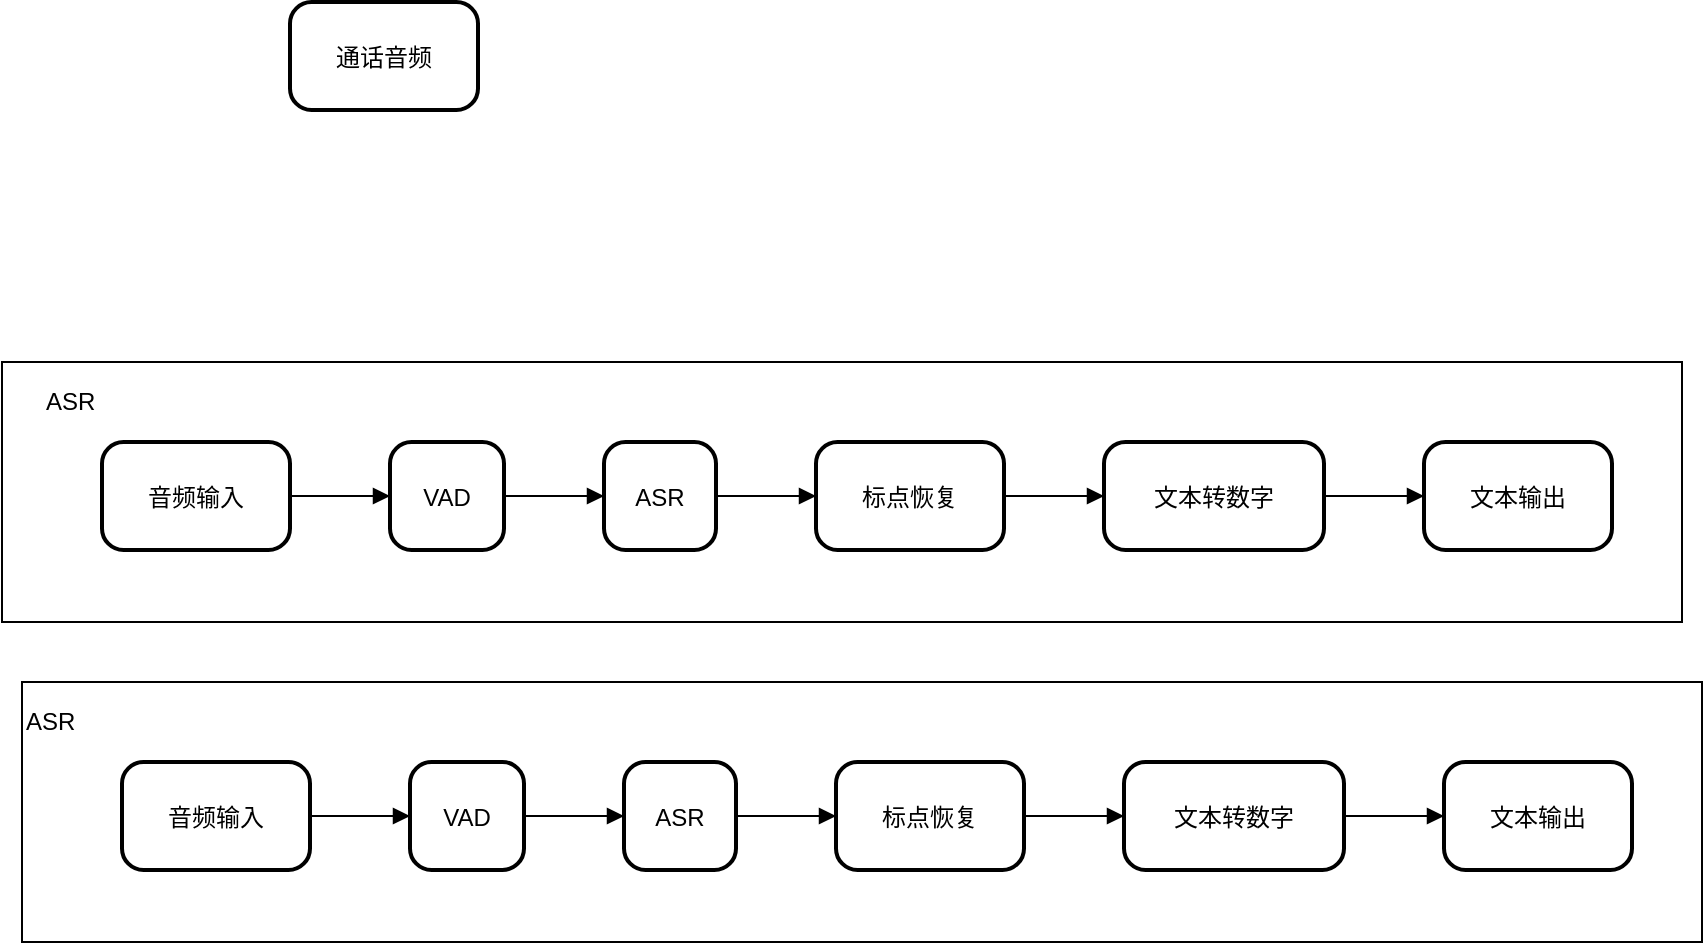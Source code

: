 <mxfile version="26.1.1">
  <diagram name="Page-1" id="edf60f1a-56cd-e834-aa8a-f176f3a09ee4">
    <mxGraphModel dx="2074" dy="1098" grid="1" gridSize="10" guides="1" tooltips="1" connect="1" arrows="1" fold="1" page="1" pageScale="1" pageWidth="1100" pageHeight="850" background="none" math="0" shadow="0">
      <root>
        <mxCell id="0" />
        <mxCell id="1" parent="0" />
        <mxCell id="TeLhkM62TzhfqkYI3094-28" value="" style="rounded=0;whiteSpace=wrap;html=1;" vertex="1" parent="1">
          <mxGeometry x="180" y="310" width="840" height="130" as="geometry" />
        </mxCell>
        <mxCell id="TeLhkM62TzhfqkYI3094-1" value="音频输入" style="rounded=1;arcSize=20;strokeWidth=2" vertex="1" parent="1">
          <mxGeometry x="230" y="350" width="94" height="54" as="geometry" />
        </mxCell>
        <mxCell id="TeLhkM62TzhfqkYI3094-2" value="VAD" style="rounded=1;arcSize=20;strokeWidth=2" vertex="1" parent="1">
          <mxGeometry x="374" y="350" width="57" height="54" as="geometry" />
        </mxCell>
        <mxCell id="TeLhkM62TzhfqkYI3094-3" value="ASR" style="rounded=1;arcSize=20;strokeWidth=2" vertex="1" parent="1">
          <mxGeometry x="481" y="350" width="56" height="54" as="geometry" />
        </mxCell>
        <mxCell id="TeLhkM62TzhfqkYI3094-4" value="标点恢复" style="rounded=1;arcSize=20;strokeWidth=2" vertex="1" parent="1">
          <mxGeometry x="587" y="350" width="94" height="54" as="geometry" />
        </mxCell>
        <mxCell id="TeLhkM62TzhfqkYI3094-5" value="文本转数字" style="rounded=1;arcSize=20;strokeWidth=2" vertex="1" parent="1">
          <mxGeometry x="731" y="350" width="110" height="54" as="geometry" />
        </mxCell>
        <mxCell id="TeLhkM62TzhfqkYI3094-6" value="文本输出" style="rounded=1;arcSize=20;strokeWidth=2" vertex="1" parent="1">
          <mxGeometry x="891" y="350" width="94" height="54" as="geometry" />
        </mxCell>
        <mxCell id="TeLhkM62TzhfqkYI3094-7" value="" style="curved=1;startArrow=none;endArrow=block;exitX=1;exitY=0.5;entryX=0;entryY=0.5;rounded=0;" edge="1" parent="1" source="TeLhkM62TzhfqkYI3094-1" target="TeLhkM62TzhfqkYI3094-2">
          <mxGeometry relative="1" as="geometry">
            <Array as="points" />
          </mxGeometry>
        </mxCell>
        <mxCell id="TeLhkM62TzhfqkYI3094-8" value="" style="curved=1;startArrow=none;endArrow=block;exitX=1;exitY=0.5;entryX=0;entryY=0.5;rounded=0;" edge="1" parent="1" source="TeLhkM62TzhfqkYI3094-2" target="TeLhkM62TzhfqkYI3094-3">
          <mxGeometry relative="1" as="geometry">
            <Array as="points" />
          </mxGeometry>
        </mxCell>
        <mxCell id="TeLhkM62TzhfqkYI3094-9" value="" style="curved=1;startArrow=none;endArrow=block;exitX=1.01;exitY=0.5;entryX=0;entryY=0.5;rounded=0;" edge="1" parent="1" source="TeLhkM62TzhfqkYI3094-3" target="TeLhkM62TzhfqkYI3094-4">
          <mxGeometry relative="1" as="geometry">
            <Array as="points" />
          </mxGeometry>
        </mxCell>
        <mxCell id="TeLhkM62TzhfqkYI3094-10" value="" style="curved=1;startArrow=none;endArrow=block;exitX=1;exitY=0.5;entryX=0;entryY=0.5;rounded=0;" edge="1" parent="1" source="TeLhkM62TzhfqkYI3094-4" target="TeLhkM62TzhfqkYI3094-5">
          <mxGeometry relative="1" as="geometry">
            <Array as="points" />
          </mxGeometry>
        </mxCell>
        <mxCell id="TeLhkM62TzhfqkYI3094-11" value="" style="curved=1;startArrow=none;endArrow=block;exitX=1;exitY=0.5;entryX=0;entryY=0.5;rounded=0;" edge="1" parent="1" source="TeLhkM62TzhfqkYI3094-5" target="TeLhkM62TzhfqkYI3094-6">
          <mxGeometry relative="1" as="geometry">
            <Array as="points" />
          </mxGeometry>
        </mxCell>
        <mxCell id="TeLhkM62TzhfqkYI3094-29" value="&lt;div&gt;ASR&lt;/div&gt;" style="text;strokeColor=none;fillColor=none;html=1;whiteSpace=wrap;verticalAlign=middle;overflow=hidden;" vertex="1" parent="1">
          <mxGeometry x="200" y="290" width="100" height="80" as="geometry" />
        </mxCell>
        <mxCell id="TeLhkM62TzhfqkYI3094-41" value="" style="rounded=0;whiteSpace=wrap;html=1;" vertex="1" parent="1">
          <mxGeometry x="190" y="470" width="840" height="130" as="geometry" />
        </mxCell>
        <mxCell id="TeLhkM62TzhfqkYI3094-42" value="音频输入" style="rounded=1;arcSize=20;strokeWidth=2" vertex="1" parent="1">
          <mxGeometry x="240" y="510" width="94" height="54" as="geometry" />
        </mxCell>
        <mxCell id="TeLhkM62TzhfqkYI3094-43" value="VAD" style="rounded=1;arcSize=20;strokeWidth=2" vertex="1" parent="1">
          <mxGeometry x="384" y="510" width="57" height="54" as="geometry" />
        </mxCell>
        <mxCell id="TeLhkM62TzhfqkYI3094-44" value="ASR" style="rounded=1;arcSize=20;strokeWidth=2" vertex="1" parent="1">
          <mxGeometry x="491" y="510" width="56" height="54" as="geometry" />
        </mxCell>
        <mxCell id="TeLhkM62TzhfqkYI3094-45" value="标点恢复" style="rounded=1;arcSize=20;strokeWidth=2" vertex="1" parent="1">
          <mxGeometry x="597" y="510" width="94" height="54" as="geometry" />
        </mxCell>
        <mxCell id="TeLhkM62TzhfqkYI3094-46" value="文本转数字" style="rounded=1;arcSize=20;strokeWidth=2" vertex="1" parent="1">
          <mxGeometry x="741" y="510" width="110" height="54" as="geometry" />
        </mxCell>
        <mxCell id="TeLhkM62TzhfqkYI3094-47" value="文本输出" style="rounded=1;arcSize=20;strokeWidth=2" vertex="1" parent="1">
          <mxGeometry x="901" y="510" width="94" height="54" as="geometry" />
        </mxCell>
        <mxCell id="TeLhkM62TzhfqkYI3094-48" value="" style="curved=1;startArrow=none;endArrow=block;exitX=1;exitY=0.5;entryX=0;entryY=0.5;rounded=0;" edge="1" parent="1" source="TeLhkM62TzhfqkYI3094-42" target="TeLhkM62TzhfqkYI3094-43">
          <mxGeometry relative="1" as="geometry">
            <Array as="points" />
          </mxGeometry>
        </mxCell>
        <mxCell id="TeLhkM62TzhfqkYI3094-49" value="" style="curved=1;startArrow=none;endArrow=block;exitX=1;exitY=0.5;entryX=0;entryY=0.5;rounded=0;" edge="1" parent="1" source="TeLhkM62TzhfqkYI3094-43" target="TeLhkM62TzhfqkYI3094-44">
          <mxGeometry relative="1" as="geometry">
            <Array as="points" />
          </mxGeometry>
        </mxCell>
        <mxCell id="TeLhkM62TzhfqkYI3094-50" value="" style="curved=1;startArrow=none;endArrow=block;exitX=1.01;exitY=0.5;entryX=0;entryY=0.5;rounded=0;" edge="1" parent="1" source="TeLhkM62TzhfqkYI3094-44" target="TeLhkM62TzhfqkYI3094-45">
          <mxGeometry relative="1" as="geometry">
            <Array as="points" />
          </mxGeometry>
        </mxCell>
        <mxCell id="TeLhkM62TzhfqkYI3094-51" value="" style="curved=1;startArrow=none;endArrow=block;exitX=1;exitY=0.5;entryX=0;entryY=0.5;rounded=0;" edge="1" parent="1" source="TeLhkM62TzhfqkYI3094-45" target="TeLhkM62TzhfqkYI3094-46">
          <mxGeometry relative="1" as="geometry">
            <Array as="points" />
          </mxGeometry>
        </mxCell>
        <mxCell id="TeLhkM62TzhfqkYI3094-52" value="" style="curved=1;startArrow=none;endArrow=block;exitX=1;exitY=0.5;entryX=0;entryY=0.5;rounded=0;" edge="1" parent="1" source="TeLhkM62TzhfqkYI3094-46" target="TeLhkM62TzhfqkYI3094-47">
          <mxGeometry relative="1" as="geometry">
            <Array as="points" />
          </mxGeometry>
        </mxCell>
        <mxCell id="TeLhkM62TzhfqkYI3094-53" value="&lt;div&gt;ASR&lt;/div&gt;" style="text;strokeColor=none;fillColor=none;html=1;whiteSpace=wrap;verticalAlign=middle;overflow=hidden;" vertex="1" parent="1">
          <mxGeometry x="190" y="450" width="100" height="80" as="geometry" />
        </mxCell>
        <mxCell id="TeLhkM62TzhfqkYI3094-54" value="通话音频" style="rounded=1;arcSize=20;strokeWidth=2" vertex="1" parent="1">
          <mxGeometry x="324" y="130" width="94" height="54" as="geometry" />
        </mxCell>
      </root>
    </mxGraphModel>
  </diagram>
</mxfile>
